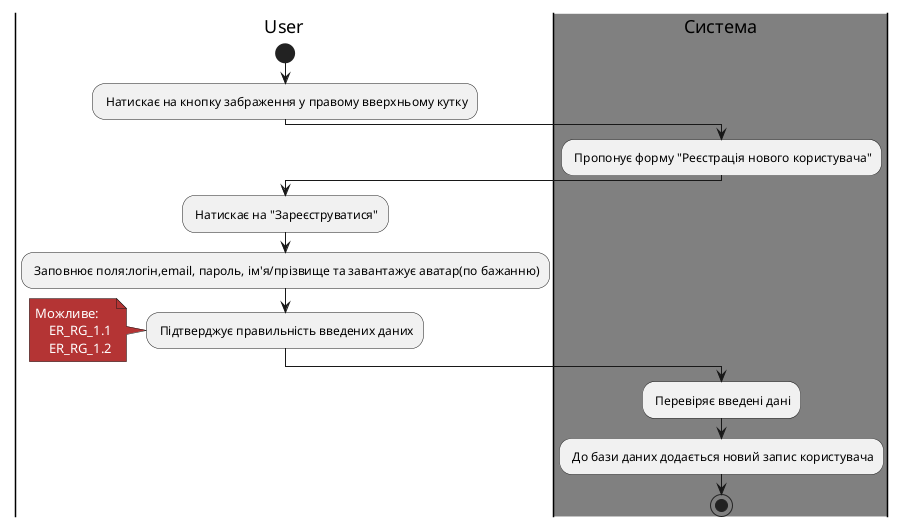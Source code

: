 @startuml
skinparam ArchimateBackgroundColor #ffffff
skinparam	shadowing false
skinparam Note {
	BackgroundColor #B43434
	FontColor #ffffff
}


|User| 
start

: Натискає на кнопку забраження у правому вверхньому кутку;

|#Gray|Система|

: Пропонує форму "Реєстрація нового користувача";

|User| 

: Натискає на "Зареєструватися";

: Заповнює поля:логін,email, пароль, ім'я/прізвище та завантажує аватар(по бажанню);

: Підтверджує правильність введених даних;
note left
Можливе:
    ER_RG_1.1
    ER_RG_1.2
end note
|#Gray|Система|
: Перевіряє введені дані;
: До бази даних додається новий запис користувача;
stop;
@enduml
